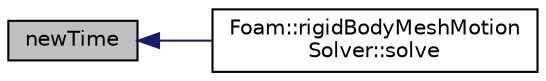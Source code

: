 digraph "newTime"
{
  bgcolor="transparent";
  edge [fontname="Helvetica",fontsize="10",labelfontname="Helvetica",labelfontsize="10"];
  node [fontname="Helvetica",fontsize="10",shape=record];
  rankdir="LR";
  Node776 [label="newTime",height=0.2,width=0.4,color="black", fillcolor="grey75", style="filled", fontcolor="black"];
  Node776 -> Node777 [dir="back",color="midnightblue",fontsize="10",style="solid",fontname="Helvetica"];
  Node777 [label="Foam::rigidBodyMeshMotion\lSolver::solve",height=0.2,width=0.4,color="black",URL="$a30489.html#af7d39f0eac0af0ed5785935ac72a1e7d",tooltip="Solve for motion. "];
}
